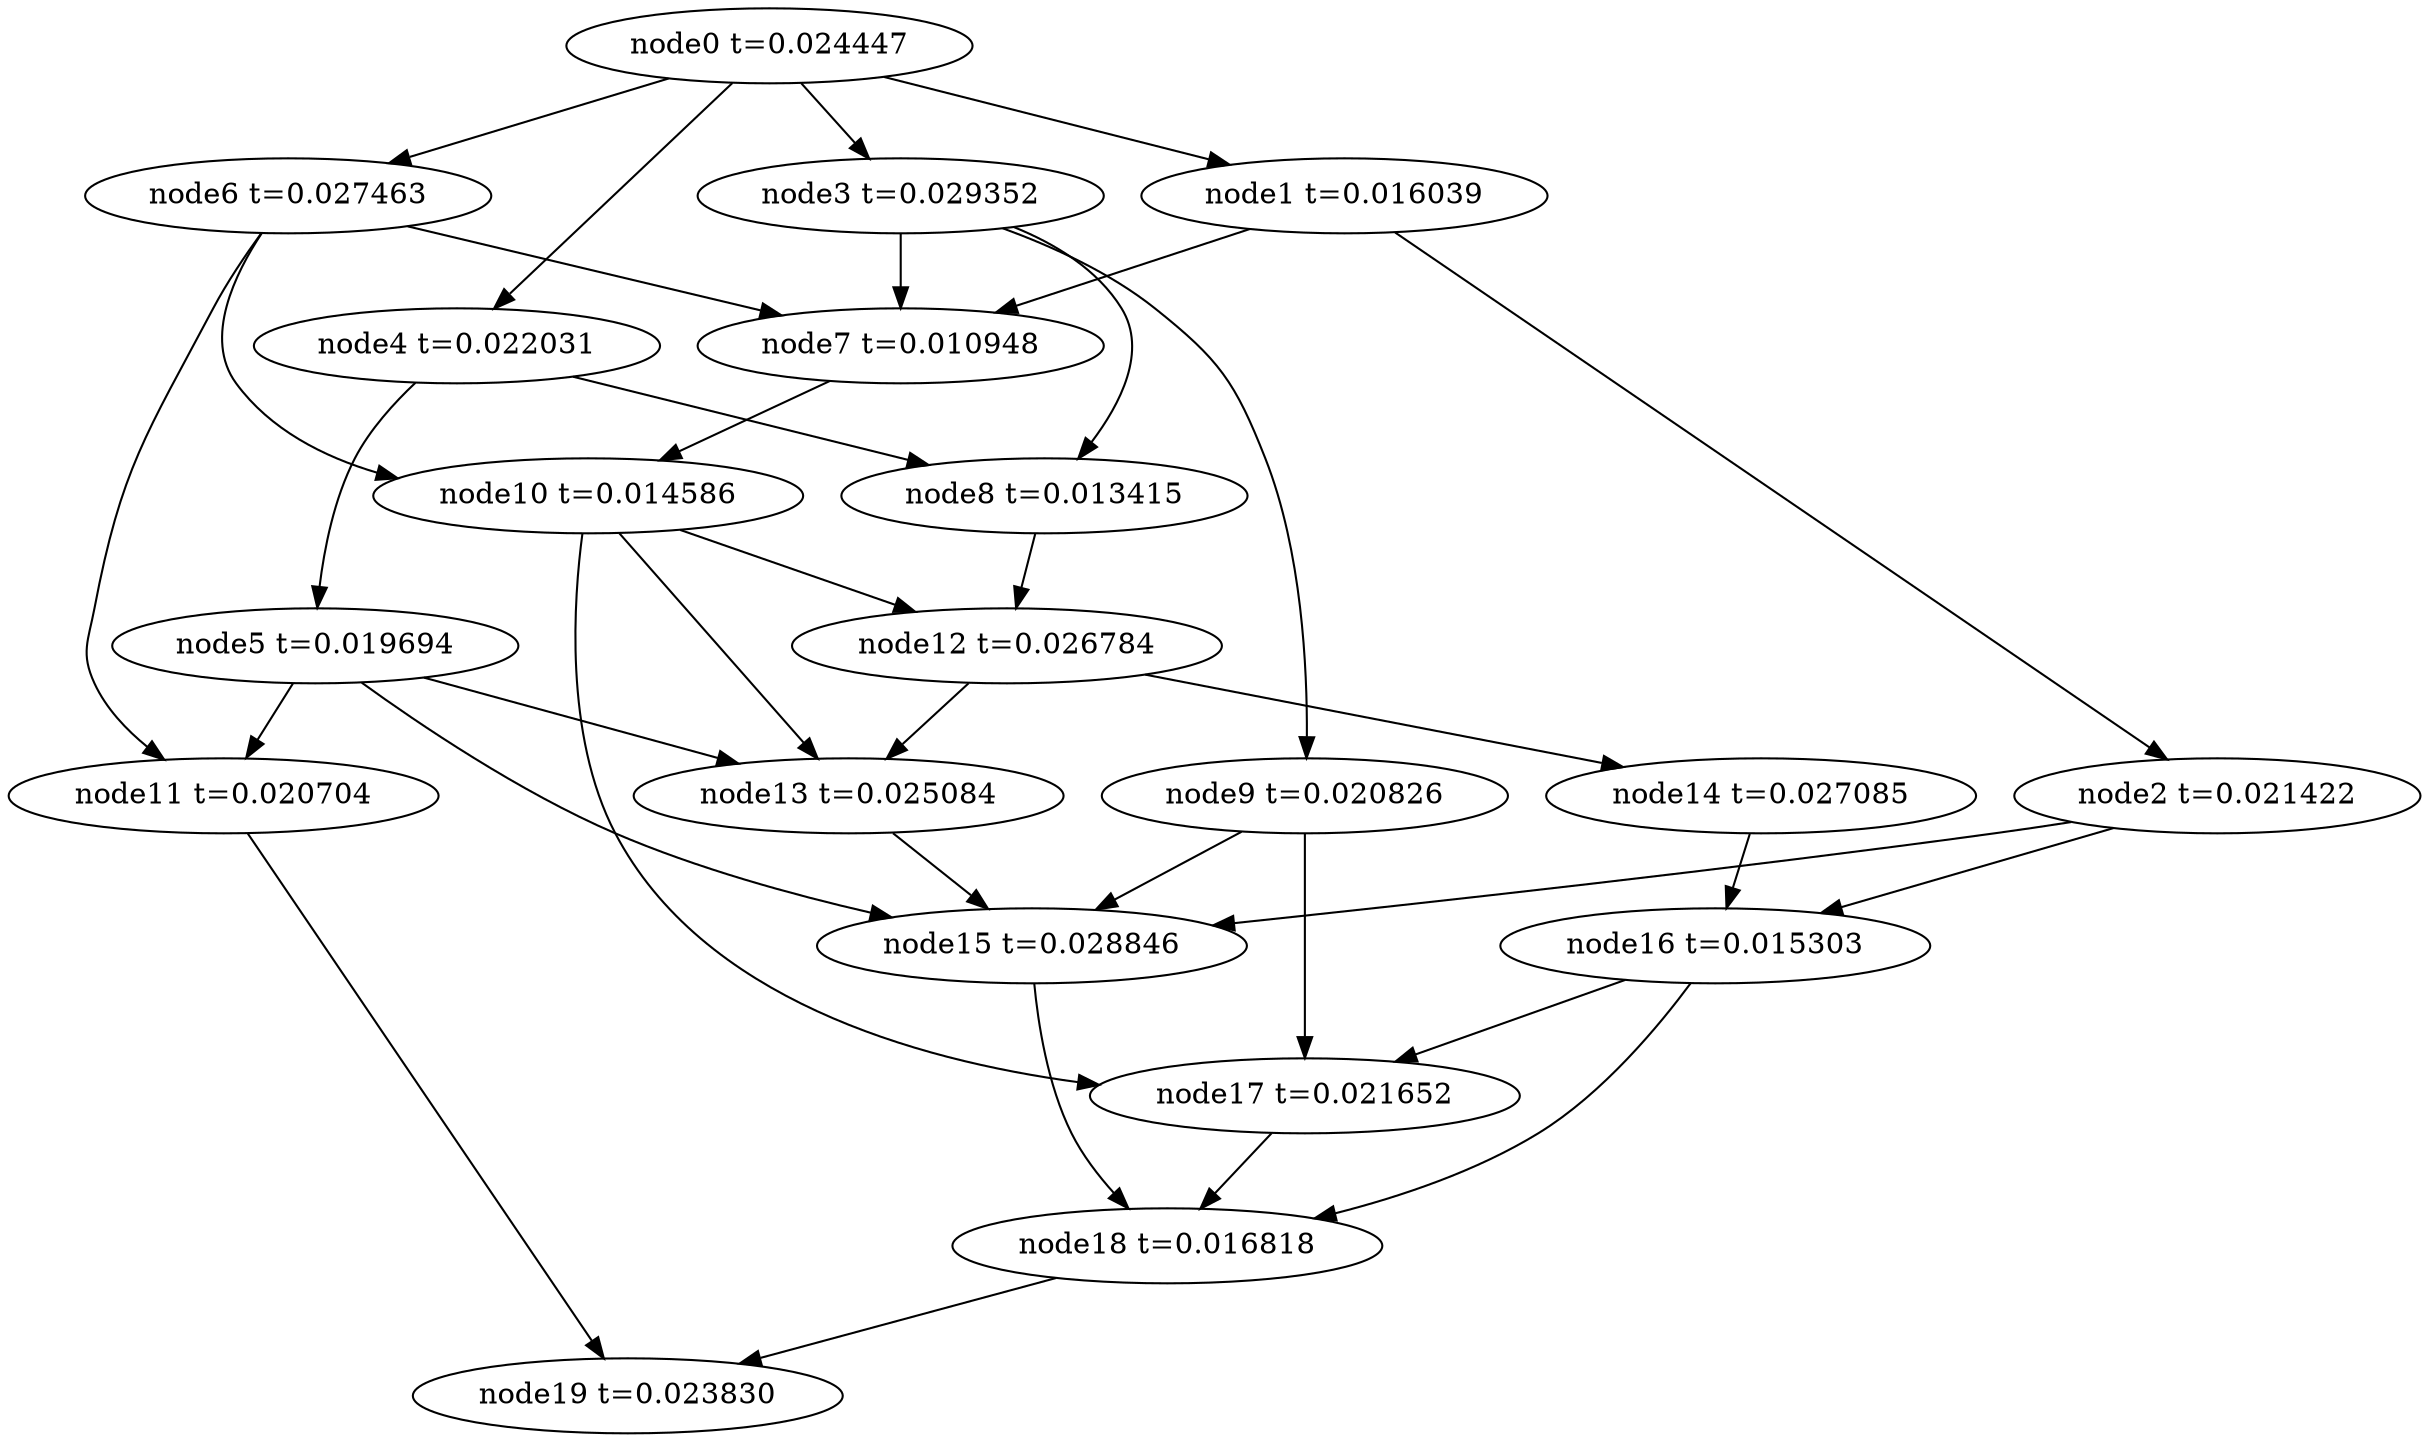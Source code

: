 digraph g{
	node19[label="node19 t=0.023830"]
	node18 -> node19
	node18[label="node18 t=0.016818"];
	node17 -> node18
	node17[label="node17 t=0.021652"];
	node16 -> node18
	node16 -> node17
	node16[label="node16 t=0.015303"];
	node15 -> node18
	node15[label="node15 t=0.028846"];
	node14 -> node16
	node14[label="node14 t=0.027085"];
	node13 -> node15
	node13[label="node13 t=0.025084"];
	node12 -> node14
	node12 -> node13
	node12[label="node12 t=0.026784"];
	node11 -> node19
	node11[label="node11 t=0.020704"];
	node10 -> node17
	node10 -> node13
	node10 -> node12
	node10[label="node10 t=0.014586"];
	node9 -> node17
	node9 -> node15
	node9[label="node9 t=0.020826"];
	node8 -> node12
	node8[label="node8 t=0.013415"];
	node7 -> node10
	node7[label="node7 t=0.010948"];
	node6 -> node11
	node6 -> node10
	node6 -> node7
	node6[label="node6 t=0.027463"];
	node5 -> node15
	node5 -> node13
	node5 -> node11
	node5[label="node5 t=0.019694"];
	node4 -> node8
	node4 -> node5
	node4[label="node4 t=0.022031"];
	node3 -> node9
	node3 -> node8
	node3 -> node7
	node3[label="node3 t=0.029352"];
	node2 -> node16
	node2 -> node15
	node2[label="node2 t=0.021422"];
	node1 -> node7
	node1 -> node2
	node1[label="node1 t=0.016039"];
	node0 -> node6
	node0 -> node4
	node0 -> node3
	node0 -> node1
	node0[label="node0 t=0.024447"];
}
